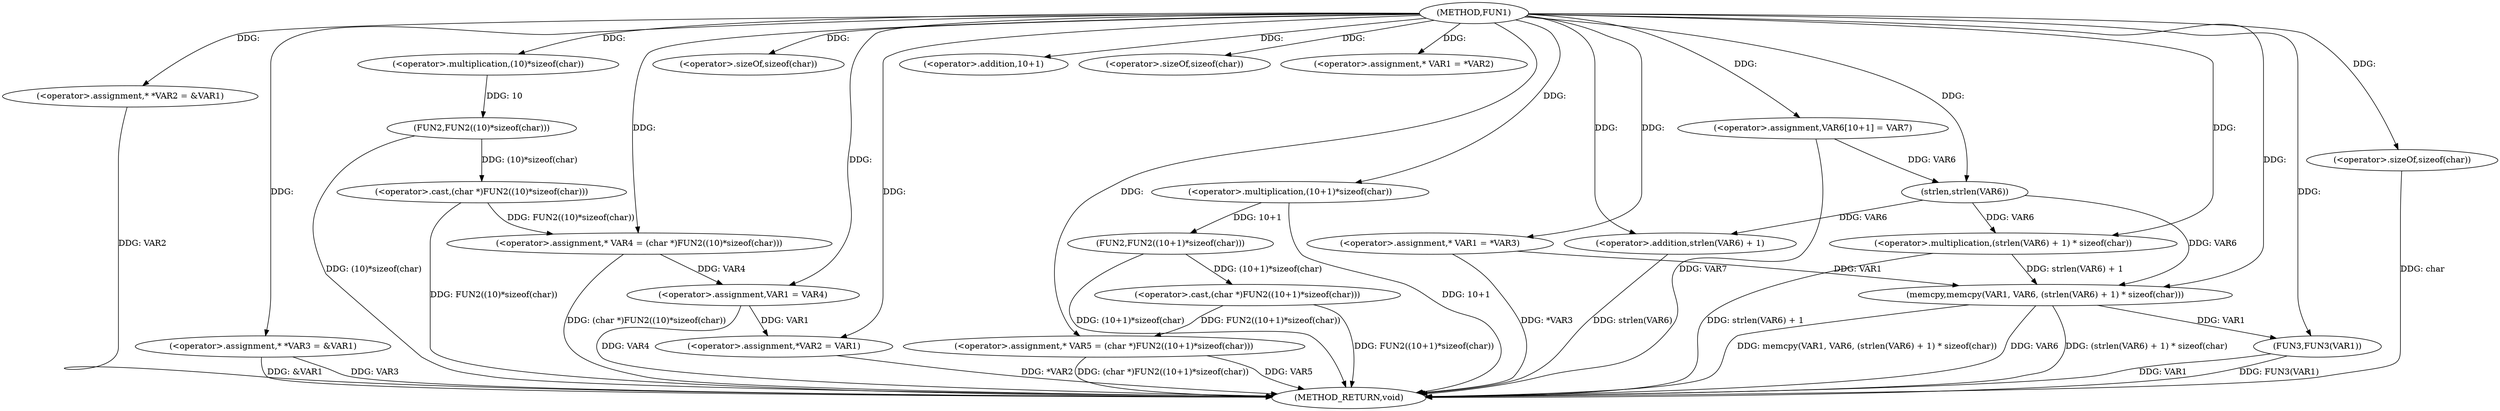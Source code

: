 digraph FUN1 {  
"1000100" [label = "(METHOD,FUN1)" ]
"1000171" [label = "(METHOD_RETURN,void)" ]
"1000104" [label = "(<operator>.assignment,* *VAR2 = &VAR1)" ]
"1000109" [label = "(<operator>.assignment,* *VAR3 = &VAR1)" ]
"1000114" [label = "(<operator>.assignment,* VAR4 = (char *)FUN2((10)*sizeof(char)))" ]
"1000116" [label = "(<operator>.cast,(char *)FUN2((10)*sizeof(char)))" ]
"1000118" [label = "(FUN2,FUN2((10)*sizeof(char)))" ]
"1000119" [label = "(<operator>.multiplication,(10)*sizeof(char))" ]
"1000121" [label = "(<operator>.sizeOf,sizeof(char))" ]
"1000124" [label = "(<operator>.assignment,* VAR5 = (char *)FUN2((10+1)*sizeof(char)))" ]
"1000126" [label = "(<operator>.cast,(char *)FUN2((10+1)*sizeof(char)))" ]
"1000128" [label = "(FUN2,FUN2((10+1)*sizeof(char)))" ]
"1000129" [label = "(<operator>.multiplication,(10+1)*sizeof(char))" ]
"1000130" [label = "(<operator>.addition,10+1)" ]
"1000133" [label = "(<operator>.sizeOf,sizeof(char))" ]
"1000137" [label = "(<operator>.assignment,* VAR1 = *VAR2)" ]
"1000141" [label = "(<operator>.assignment,VAR1 = VAR4)" ]
"1000144" [label = "(<operator>.assignment,*VAR2 = VAR1)" ]
"1000150" [label = "(<operator>.assignment,* VAR1 = *VAR3)" ]
"1000156" [label = "(<operator>.assignment,VAR6[10+1] = VAR7)" ]
"1000159" [label = "(memcpy,memcpy(VAR1, VAR6, (strlen(VAR6) + 1) * sizeof(char)))" ]
"1000162" [label = "(<operator>.multiplication,(strlen(VAR6) + 1) * sizeof(char))" ]
"1000163" [label = "(<operator>.addition,strlen(VAR6) + 1)" ]
"1000164" [label = "(strlen,strlen(VAR6))" ]
"1000167" [label = "(<operator>.sizeOf,sizeof(char))" ]
"1000169" [label = "(FUN3,FUN3(VAR1))" ]
  "1000159" -> "1000171"  [ label = "DDG: memcpy(VAR1, VAR6, (strlen(VAR6) + 1) * sizeof(char))"] 
  "1000124" -> "1000171"  [ label = "DDG: VAR5"] 
  "1000169" -> "1000171"  [ label = "DDG: FUN3(VAR1)"] 
  "1000104" -> "1000171"  [ label = "DDG: VAR2"] 
  "1000150" -> "1000171"  [ label = "DDG: *VAR3"] 
  "1000116" -> "1000171"  [ label = "DDG: FUN2((10)*sizeof(char))"] 
  "1000109" -> "1000171"  [ label = "DDG: VAR3"] 
  "1000118" -> "1000171"  [ label = "DDG: (10)*sizeof(char)"] 
  "1000167" -> "1000171"  [ label = "DDG: char"] 
  "1000129" -> "1000171"  [ label = "DDG: 10+1"] 
  "1000163" -> "1000171"  [ label = "DDG: strlen(VAR6)"] 
  "1000124" -> "1000171"  [ label = "DDG: (char *)FUN2((10+1)*sizeof(char))"] 
  "1000128" -> "1000171"  [ label = "DDG: (10+1)*sizeof(char)"] 
  "1000156" -> "1000171"  [ label = "DDG: VAR7"] 
  "1000141" -> "1000171"  [ label = "DDG: VAR4"] 
  "1000144" -> "1000171"  [ label = "DDG: *VAR2"] 
  "1000169" -> "1000171"  [ label = "DDG: VAR1"] 
  "1000126" -> "1000171"  [ label = "DDG: FUN2((10+1)*sizeof(char))"] 
  "1000162" -> "1000171"  [ label = "DDG: strlen(VAR6) + 1"] 
  "1000159" -> "1000171"  [ label = "DDG: (strlen(VAR6) + 1) * sizeof(char)"] 
  "1000114" -> "1000171"  [ label = "DDG: (char *)FUN2((10)*sizeof(char))"] 
  "1000109" -> "1000171"  [ label = "DDG: &VAR1"] 
  "1000159" -> "1000171"  [ label = "DDG: VAR6"] 
  "1000100" -> "1000104"  [ label = "DDG: "] 
  "1000100" -> "1000109"  [ label = "DDG: "] 
  "1000116" -> "1000114"  [ label = "DDG: FUN2((10)*sizeof(char))"] 
  "1000100" -> "1000114"  [ label = "DDG: "] 
  "1000118" -> "1000116"  [ label = "DDG: (10)*sizeof(char)"] 
  "1000119" -> "1000118"  [ label = "DDG: 10"] 
  "1000100" -> "1000119"  [ label = "DDG: "] 
  "1000100" -> "1000121"  [ label = "DDG: "] 
  "1000126" -> "1000124"  [ label = "DDG: FUN2((10+1)*sizeof(char))"] 
  "1000100" -> "1000124"  [ label = "DDG: "] 
  "1000128" -> "1000126"  [ label = "DDG: (10+1)*sizeof(char)"] 
  "1000129" -> "1000128"  [ label = "DDG: 10+1"] 
  "1000100" -> "1000129"  [ label = "DDG: "] 
  "1000100" -> "1000130"  [ label = "DDG: "] 
  "1000100" -> "1000133"  [ label = "DDG: "] 
  "1000100" -> "1000137"  [ label = "DDG: "] 
  "1000114" -> "1000141"  [ label = "DDG: VAR4"] 
  "1000100" -> "1000141"  [ label = "DDG: "] 
  "1000141" -> "1000144"  [ label = "DDG: VAR1"] 
  "1000100" -> "1000144"  [ label = "DDG: "] 
  "1000100" -> "1000150"  [ label = "DDG: "] 
  "1000100" -> "1000156"  [ label = "DDG: "] 
  "1000150" -> "1000159"  [ label = "DDG: VAR1"] 
  "1000100" -> "1000159"  [ label = "DDG: "] 
  "1000164" -> "1000159"  [ label = "DDG: VAR6"] 
  "1000162" -> "1000159"  [ label = "DDG: strlen(VAR6) + 1"] 
  "1000164" -> "1000162"  [ label = "DDG: VAR6"] 
  "1000100" -> "1000162"  [ label = "DDG: "] 
  "1000164" -> "1000163"  [ label = "DDG: VAR6"] 
  "1000156" -> "1000164"  [ label = "DDG: VAR6"] 
  "1000100" -> "1000164"  [ label = "DDG: "] 
  "1000100" -> "1000163"  [ label = "DDG: "] 
  "1000100" -> "1000167"  [ label = "DDG: "] 
  "1000159" -> "1000169"  [ label = "DDG: VAR1"] 
  "1000100" -> "1000169"  [ label = "DDG: "] 
}
